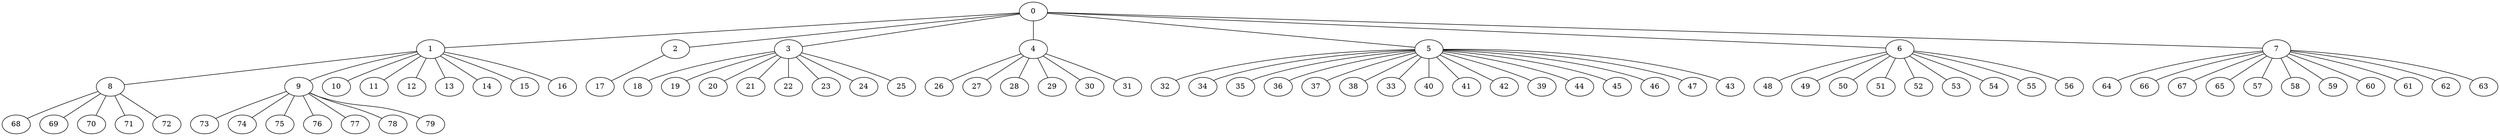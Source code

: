 
graph graphname {
    0 -- 1
0 -- 2
0 -- 3
0 -- 4
0 -- 5
0 -- 6
0 -- 7
1 -- 8
1 -- 9
1 -- 10
1 -- 11
1 -- 12
1 -- 13
1 -- 14
1 -- 15
1 -- 16
2 -- 17
3 -- 18
3 -- 19
3 -- 20
3 -- 21
3 -- 22
3 -- 23
3 -- 24
3 -- 25
4 -- 26
4 -- 27
4 -- 28
4 -- 29
4 -- 30
4 -- 31
5 -- 32
5 -- 34
5 -- 35
5 -- 36
5 -- 37
5 -- 38
5 -- 33
5 -- 40
5 -- 41
5 -- 42
5 -- 39
5 -- 44
5 -- 45
5 -- 46
5 -- 47
5 -- 43
6 -- 48
6 -- 49
6 -- 50
6 -- 51
6 -- 52
6 -- 53
6 -- 54
6 -- 55
6 -- 56
7 -- 64
7 -- 66
7 -- 67
7 -- 65
7 -- 57
7 -- 58
7 -- 59
7 -- 60
7 -- 61
7 -- 62
7 -- 63
8 -- 68
8 -- 69
8 -- 70
8 -- 71
8 -- 72
9 -- 73
9 -- 74
9 -- 75
9 -- 76
9 -- 77
9 -- 78
9 -- 79

}
